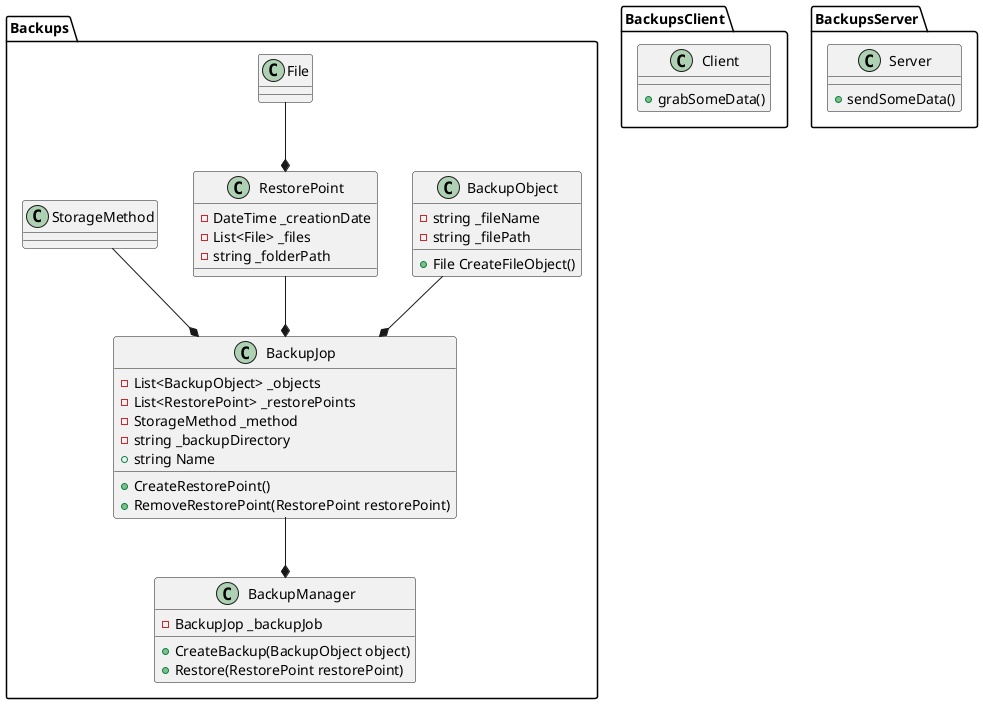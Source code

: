 ﻿@startuml


class Backups.RestorePoint
{
    -DateTime _creationDate
    -List<File> _files
    -string _folderPath
}

class Backups.BackupObject
{
    -string _fileName
    -string _filePath
    +File CreateFileObject()
}

class Backups.BackupJop
{
    -List<BackupObject> _objects
    -List<RestorePoint> _restorePoints
    -StorageMethod _method
    -string _backupDirectory
    +string Name
    
    +CreateRestorePoint()
    +RemoveRestorePoint(RestorePoint restorePoint)
}

class Backups.BackupManager
{
    -BackupJop _backupJob
    +CreateBackup(BackupObject object)
    +Restore(RestorePoint restorePoint)
}

class BackupsClient.Client
{
    +grabSomeData()
}

class BackupsServer.Server
{
    +sendSomeData()
}

Backups.BackupObject --* Backups.BackupJop
Backups.File --* Backups.RestorePoint
Backups.RestorePoint --* Backups.BackupJop
Backups.BackupJop --* Backups.BackupManager
Backups.StorageMethod --* Backups.BackupJop

@enduml